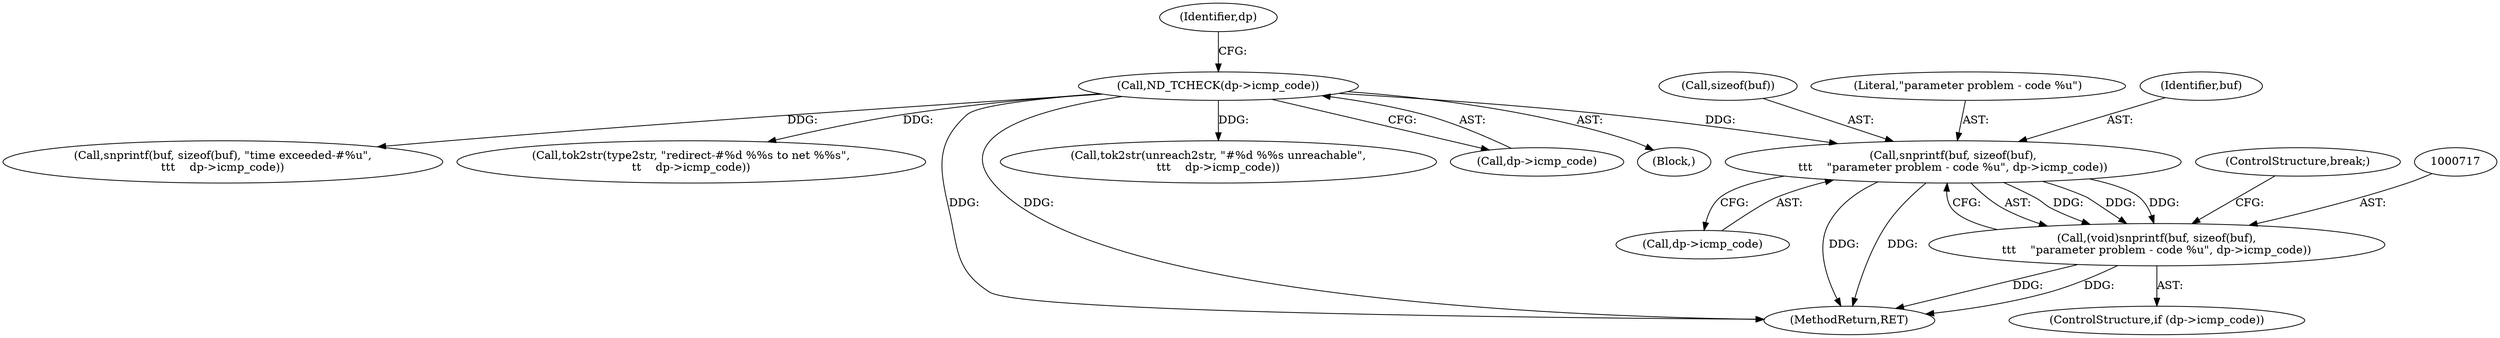 digraph "0_tcpdump_1a1bce0526a77b62e41531b00f8bb5e21fd4f3a3@API" {
"1000718" [label="(Call,snprintf(buf, sizeof(buf),\n\t\t\t    \"parameter problem - code %u\", dp->icmp_code))"];
"1000154" [label="(Call,ND_TCHECK(dp->icmp_code))"];
"1000716" [label="(Call,(void)snprintf(buf, sizeof(buf),\n\t\t\t    \"parameter problem - code %u\", dp->icmp_code))"];
"1000155" [label="(Call,dp->icmp_code)"];
"1000718" [label="(Call,snprintf(buf, sizeof(buf),\n\t\t\t    \"parameter problem - code %u\", dp->icmp_code))"];
"1000720" [label="(Call,sizeof(buf))"];
"1000115" [label="(Block,)"];
"1000701" [label="(Call,snprintf(buf, sizeof(buf), \"time exceeded-#%u\",\n\t\t\t    dp->icmp_code))"];
"1000742" [label="(ControlStructure,break;)"];
"1000427" [label="(Call,tok2str(type2str, \"redirect-#%d %%s to net %%s\",\n\t\t    dp->icmp_code))"];
"1000723" [label="(Call,dp->icmp_code)"];
"1000722" [label="(Literal,\"parameter problem - code %u\")"];
"1000716" [label="(Call,(void)snprintf(buf, sizeof(buf),\n\t\t\t    \"parameter problem - code %u\", dp->icmp_code))"];
"1001279" [label="(MethodReturn,RET)"];
"1000160" [label="(Identifier,dp)"];
"1000712" [label="(ControlStructure,if (dp->icmp_code))"];
"1000395" [label="(Call,tok2str(unreach2str, \"#%d %%s unreachable\",\n\t\t\t    dp->icmp_code))"];
"1000154" [label="(Call,ND_TCHECK(dp->icmp_code))"];
"1000719" [label="(Identifier,buf)"];
"1000718" -> "1000716"  [label="AST: "];
"1000718" -> "1000723"  [label="CFG: "];
"1000719" -> "1000718"  [label="AST: "];
"1000720" -> "1000718"  [label="AST: "];
"1000722" -> "1000718"  [label="AST: "];
"1000723" -> "1000718"  [label="AST: "];
"1000716" -> "1000718"  [label="CFG: "];
"1000718" -> "1001279"  [label="DDG: "];
"1000718" -> "1001279"  [label="DDG: "];
"1000718" -> "1000716"  [label="DDG: "];
"1000718" -> "1000716"  [label="DDG: "];
"1000718" -> "1000716"  [label="DDG: "];
"1000154" -> "1000718"  [label="DDG: "];
"1000154" -> "1000115"  [label="AST: "];
"1000154" -> "1000155"  [label="CFG: "];
"1000155" -> "1000154"  [label="AST: "];
"1000160" -> "1000154"  [label="CFG: "];
"1000154" -> "1001279"  [label="DDG: "];
"1000154" -> "1001279"  [label="DDG: "];
"1000154" -> "1000395"  [label="DDG: "];
"1000154" -> "1000427"  [label="DDG: "];
"1000154" -> "1000701"  [label="DDG: "];
"1000716" -> "1000712"  [label="AST: "];
"1000717" -> "1000716"  [label="AST: "];
"1000742" -> "1000716"  [label="CFG: "];
"1000716" -> "1001279"  [label="DDG: "];
"1000716" -> "1001279"  [label="DDG: "];
}
